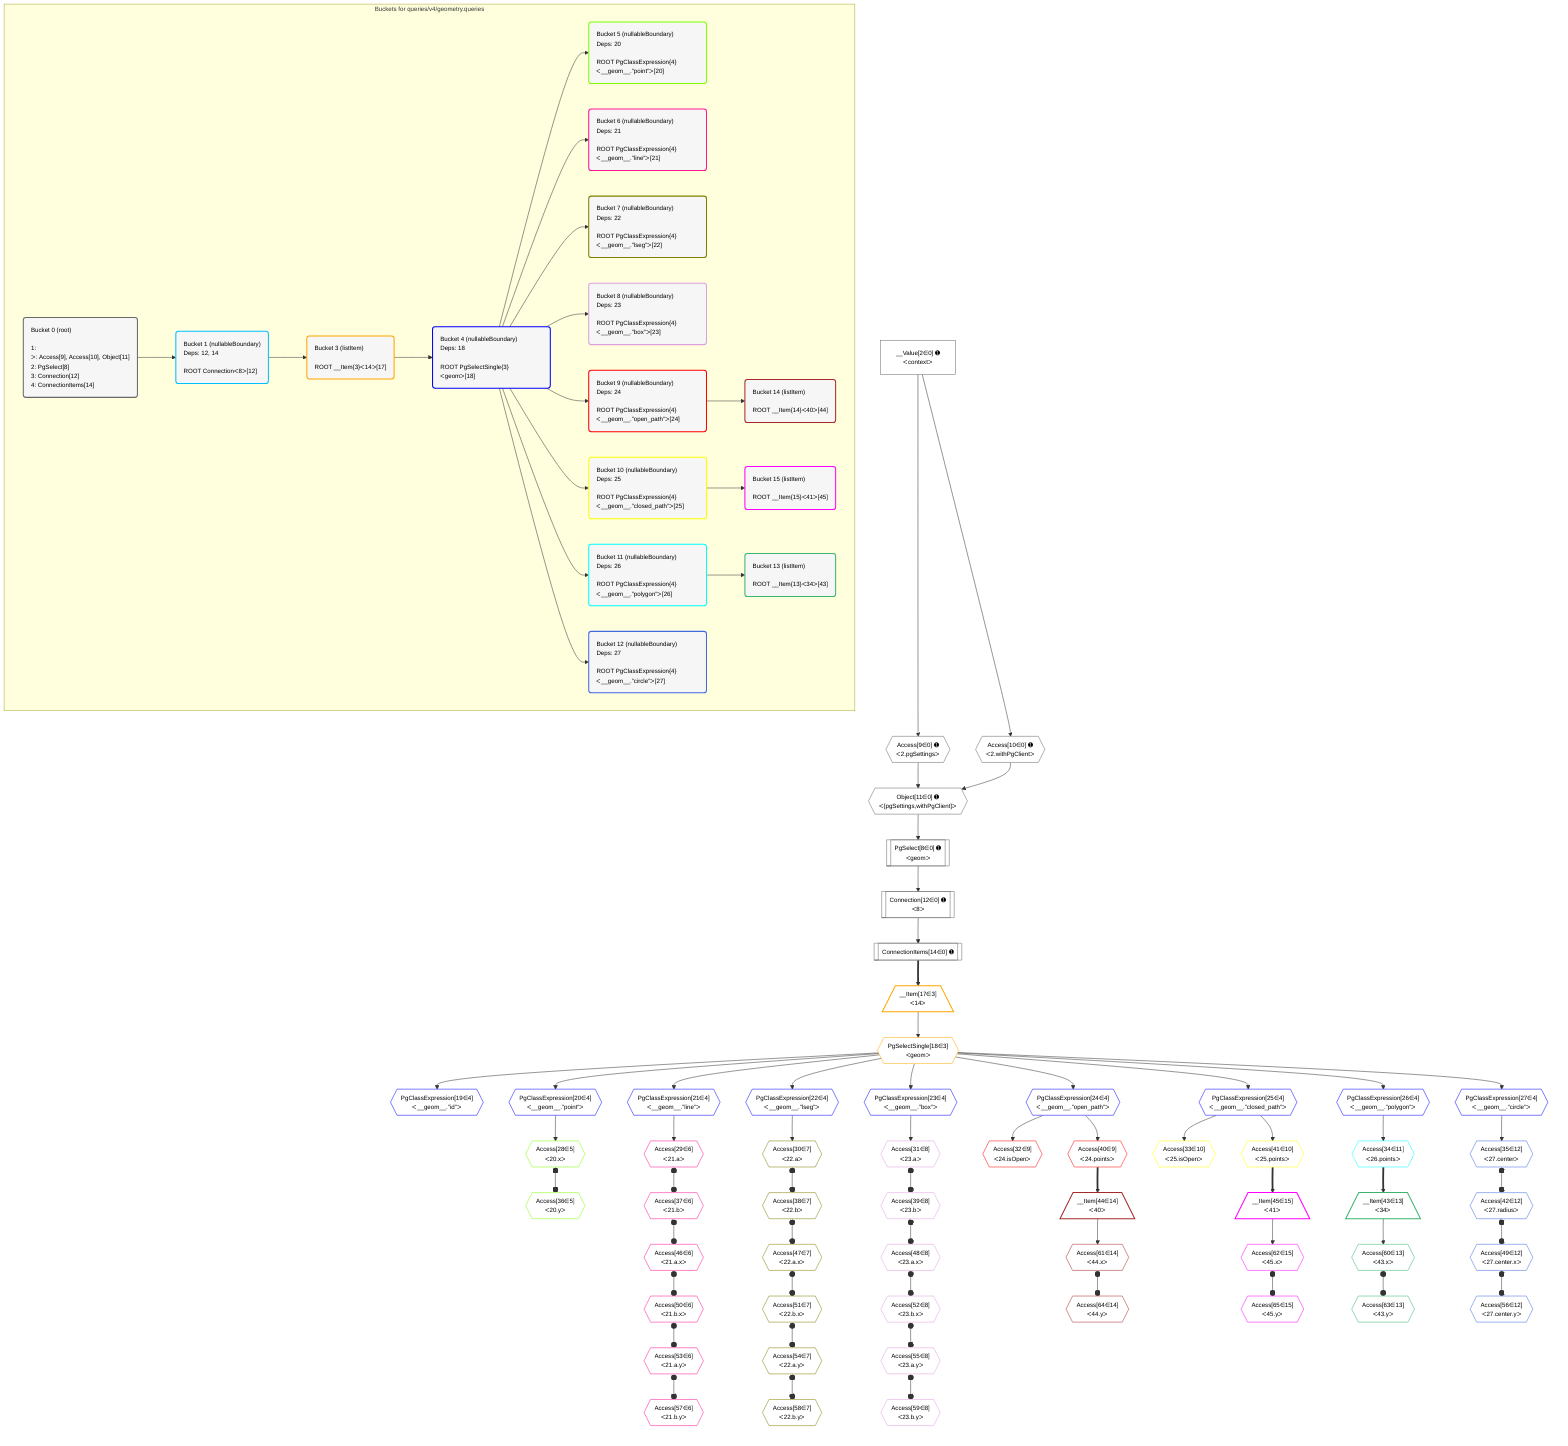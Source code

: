 %%{init: {'themeVariables': { 'fontSize': '12px'}}}%%
graph TD
    classDef path fill:#eee,stroke:#000,color:#000
    classDef plan fill:#fff,stroke-width:1px,color:#000
    classDef itemplan fill:#fff,stroke-width:2px,color:#000
    classDef unbatchedplan fill:#dff,stroke-width:1px,color:#000
    classDef sideeffectplan fill:#fcc,stroke-width:2px,color:#000
    classDef bucket fill:#f6f6f6,color:#000,stroke-width:2px,text-align:left

    subgraph "Buckets for queries/v4/geometry.queries"
    Bucket0("Bucket 0 (root)<br /><br />1: <br />ᐳ: Access[9], Access[10], Object[11]<br />2: PgSelect[8]<br />3: Connection[12]<br />4: ConnectionItems[14]"):::bucket
    Bucket1("Bucket 1 (nullableBoundary)<br />Deps: 12, 14<br /><br />ROOT Connectionᐸ8ᐳ[12]"):::bucket
    Bucket3("Bucket 3 (listItem)<br /><br />ROOT __Item{3}ᐸ14ᐳ[17]"):::bucket
    Bucket4("Bucket 4 (nullableBoundary)<br />Deps: 18<br /><br />ROOT PgSelectSingle{3}ᐸgeomᐳ[18]"):::bucket
    Bucket5("Bucket 5 (nullableBoundary)<br />Deps: 20<br /><br />ROOT PgClassExpression{4}ᐸ__geom__.”point”ᐳ[20]"):::bucket
    Bucket6("Bucket 6 (nullableBoundary)<br />Deps: 21<br /><br />ROOT PgClassExpression{4}ᐸ__geom__.”line”ᐳ[21]"):::bucket
    Bucket7("Bucket 7 (nullableBoundary)<br />Deps: 22<br /><br />ROOT PgClassExpression{4}ᐸ__geom__.”lseg”ᐳ[22]"):::bucket
    Bucket8("Bucket 8 (nullableBoundary)<br />Deps: 23<br /><br />ROOT PgClassExpression{4}ᐸ__geom__.”box”ᐳ[23]"):::bucket
    Bucket9("Bucket 9 (nullableBoundary)<br />Deps: 24<br /><br />ROOT PgClassExpression{4}ᐸ__geom__.”open_path”ᐳ[24]"):::bucket
    Bucket10("Bucket 10 (nullableBoundary)<br />Deps: 25<br /><br />ROOT PgClassExpression{4}ᐸ__geom__.”closed_path”ᐳ[25]"):::bucket
    Bucket11("Bucket 11 (nullableBoundary)<br />Deps: 26<br /><br />ROOT PgClassExpression{4}ᐸ__geom__.”polygon”ᐳ[26]"):::bucket
    Bucket12("Bucket 12 (nullableBoundary)<br />Deps: 27<br /><br />ROOT PgClassExpression{4}ᐸ__geom__.”circle”ᐳ[27]"):::bucket
    Bucket13("Bucket 13 (listItem)<br /><br />ROOT __Item{13}ᐸ34ᐳ[43]"):::bucket
    Bucket14("Bucket 14 (listItem)<br /><br />ROOT __Item{14}ᐸ40ᐳ[44]"):::bucket
    Bucket15("Bucket 15 (listItem)<br /><br />ROOT __Item{15}ᐸ41ᐳ[45]"):::bucket
    end
    Bucket0 --> Bucket1
    Bucket1 --> Bucket3
    Bucket3 --> Bucket4
    Bucket4 --> Bucket5 & Bucket6 & Bucket7 & Bucket8 & Bucket9 & Bucket10 & Bucket11 & Bucket12
    Bucket9 --> Bucket14
    Bucket10 --> Bucket15
    Bucket11 --> Bucket13

    %% plan dependencies
    Object11{{"Object[11∈0] ➊<br />ᐸ{pgSettings,withPgClient}ᐳ"}}:::plan
    Access9{{"Access[9∈0] ➊<br />ᐸ2.pgSettingsᐳ"}}:::plan
    Access10{{"Access[10∈0] ➊<br />ᐸ2.withPgClientᐳ"}}:::plan
    Access9 & Access10 --> Object11
    PgSelect8[["PgSelect[8∈0] ➊<br />ᐸgeomᐳ"]]:::plan
    Object11 --> PgSelect8
    __Value2["__Value[2∈0] ➊<br />ᐸcontextᐳ"]:::plan
    __Value2 --> Access9
    __Value2 --> Access10
    Connection12[["Connection[12∈0] ➊<br />ᐸ8ᐳ"]]:::plan
    PgSelect8 --> Connection12
    ConnectionItems14[["ConnectionItems[14∈0] ➊"]]:::plan
    Connection12 --> ConnectionItems14
    __Item17[/"__Item[17∈3]<br />ᐸ14ᐳ"\]:::itemplan
    ConnectionItems14 ==> __Item17
    PgSelectSingle18{{"PgSelectSingle[18∈3]<br />ᐸgeomᐳ"}}:::plan
    __Item17 --> PgSelectSingle18
    PgClassExpression19{{"PgClassExpression[19∈4]<br />ᐸ__geom__.”id”ᐳ"}}:::plan
    PgSelectSingle18 --> PgClassExpression19
    PgClassExpression20{{"PgClassExpression[20∈4]<br />ᐸ__geom__.”point”ᐳ"}}:::plan
    PgSelectSingle18 --> PgClassExpression20
    PgClassExpression21{{"PgClassExpression[21∈4]<br />ᐸ__geom__.”line”ᐳ"}}:::plan
    PgSelectSingle18 --> PgClassExpression21
    PgClassExpression22{{"PgClassExpression[22∈4]<br />ᐸ__geom__.”lseg”ᐳ"}}:::plan
    PgSelectSingle18 --> PgClassExpression22
    PgClassExpression23{{"PgClassExpression[23∈4]<br />ᐸ__geom__.”box”ᐳ"}}:::plan
    PgSelectSingle18 --> PgClassExpression23
    PgClassExpression24{{"PgClassExpression[24∈4]<br />ᐸ__geom__.”open_path”ᐳ"}}:::plan
    PgSelectSingle18 --> PgClassExpression24
    PgClassExpression25{{"PgClassExpression[25∈4]<br />ᐸ__geom__.”closed_path”ᐳ"}}:::plan
    PgSelectSingle18 --> PgClassExpression25
    PgClassExpression26{{"PgClassExpression[26∈4]<br />ᐸ__geom__.”polygon”ᐳ"}}:::plan
    PgSelectSingle18 --> PgClassExpression26
    PgClassExpression27{{"PgClassExpression[27∈4]<br />ᐸ__geom__.”circle”ᐳ"}}:::plan
    PgSelectSingle18 --> PgClassExpression27
    Access28{{"Access[28∈5]<br />ᐸ20.xᐳ"}}:::plan
    PgClassExpression20 --> Access28
    Access36{{"Access[36∈5]<br />ᐸ20.yᐳ"}}:::plan
    Access28 o--o Access36
    Access29{{"Access[29∈6]<br />ᐸ21.aᐳ"}}:::plan
    PgClassExpression21 --> Access29
    Access37{{"Access[37∈6]<br />ᐸ21.bᐳ"}}:::plan
    Access29 o--o Access37
    Access46{{"Access[46∈6]<br />ᐸ21.a.xᐳ"}}:::plan
    Access37 o--o Access46
    Access50{{"Access[50∈6]<br />ᐸ21.b.xᐳ"}}:::plan
    Access46 o--o Access50
    Access53{{"Access[53∈6]<br />ᐸ21.a.yᐳ"}}:::plan
    Access50 o--o Access53
    Access57{{"Access[57∈6]<br />ᐸ21.b.yᐳ"}}:::plan
    Access53 o--o Access57
    Access30{{"Access[30∈7]<br />ᐸ22.aᐳ"}}:::plan
    PgClassExpression22 --> Access30
    Access38{{"Access[38∈7]<br />ᐸ22.bᐳ"}}:::plan
    Access30 o--o Access38
    Access47{{"Access[47∈7]<br />ᐸ22.a.xᐳ"}}:::plan
    Access38 o--o Access47
    Access51{{"Access[51∈7]<br />ᐸ22.b.xᐳ"}}:::plan
    Access47 o--o Access51
    Access54{{"Access[54∈7]<br />ᐸ22.a.yᐳ"}}:::plan
    Access51 o--o Access54
    Access58{{"Access[58∈7]<br />ᐸ22.b.yᐳ"}}:::plan
    Access54 o--o Access58
    Access31{{"Access[31∈8]<br />ᐸ23.aᐳ"}}:::plan
    PgClassExpression23 --> Access31
    Access39{{"Access[39∈8]<br />ᐸ23.bᐳ"}}:::plan
    Access31 o--o Access39
    Access48{{"Access[48∈8]<br />ᐸ23.a.xᐳ"}}:::plan
    Access39 o--o Access48
    Access52{{"Access[52∈8]<br />ᐸ23.b.xᐳ"}}:::plan
    Access48 o--o Access52
    Access55{{"Access[55∈8]<br />ᐸ23.a.yᐳ"}}:::plan
    Access52 o--o Access55
    Access59{{"Access[59∈8]<br />ᐸ23.b.yᐳ"}}:::plan
    Access55 o--o Access59
    Access32{{"Access[32∈9]<br />ᐸ24.isOpenᐳ"}}:::plan
    PgClassExpression24 --> Access32
    Access40{{"Access[40∈9]<br />ᐸ24.pointsᐳ"}}:::plan
    PgClassExpression24 --> Access40
    Access33{{"Access[33∈10]<br />ᐸ25.isOpenᐳ"}}:::plan
    PgClassExpression25 --> Access33
    Access41{{"Access[41∈10]<br />ᐸ25.pointsᐳ"}}:::plan
    PgClassExpression25 --> Access41
    Access34{{"Access[34∈11]<br />ᐸ26.pointsᐳ"}}:::plan
    PgClassExpression26 --> Access34
    Access35{{"Access[35∈12]<br />ᐸ27.centerᐳ"}}:::plan
    PgClassExpression27 --> Access35
    Access42{{"Access[42∈12]<br />ᐸ27.radiusᐳ"}}:::plan
    Access35 o--o Access42
    Access49{{"Access[49∈12]<br />ᐸ27.center.xᐳ"}}:::plan
    Access42 o--o Access49
    Access56{{"Access[56∈12]<br />ᐸ27.center.yᐳ"}}:::plan
    Access49 o--o Access56
    __Item43[/"__Item[43∈13]<br />ᐸ34ᐳ"\]:::itemplan
    Access34 ==> __Item43
    Access60{{"Access[60∈13]<br />ᐸ43.xᐳ"}}:::plan
    __Item43 --> Access60
    Access63{{"Access[63∈13]<br />ᐸ43.yᐳ"}}:::plan
    Access60 o--o Access63
    __Item44[/"__Item[44∈14]<br />ᐸ40ᐳ"\]:::itemplan
    Access40 ==> __Item44
    Access61{{"Access[61∈14]<br />ᐸ44.xᐳ"}}:::plan
    __Item44 --> Access61
    Access64{{"Access[64∈14]<br />ᐸ44.yᐳ"}}:::plan
    Access61 o--o Access64
    __Item45[/"__Item[45∈15]<br />ᐸ41ᐳ"\]:::itemplan
    Access41 ==> __Item45
    Access62{{"Access[62∈15]<br />ᐸ45.xᐳ"}}:::plan
    __Item45 --> Access62
    Access65{{"Access[65∈15]<br />ᐸ45.yᐳ"}}:::plan
    Access62 o--o Access65

    %% define steps
    classDef bucket0 stroke:#696969
    class Bucket0,__Value2,PgSelect8,Access9,Access10,Object11,Connection12,ConnectionItems14 bucket0
    classDef bucket1 stroke:#00bfff
    class Bucket1 bucket1
    classDef bucket3 stroke:#ffa500
    class Bucket3,__Item17,PgSelectSingle18 bucket3
    classDef bucket4 stroke:#0000ff
    class Bucket4,PgClassExpression19,PgClassExpression20,PgClassExpression21,PgClassExpression22,PgClassExpression23,PgClassExpression24,PgClassExpression25,PgClassExpression26,PgClassExpression27 bucket4
    classDef bucket5 stroke:#7fff00
    class Bucket5,Access28,Access36 bucket5
    classDef bucket6 stroke:#ff1493
    class Bucket6,Access29,Access37,Access46,Access50,Access53,Access57 bucket6
    classDef bucket7 stroke:#808000
    class Bucket7,Access30,Access38,Access47,Access51,Access54,Access58 bucket7
    classDef bucket8 stroke:#dda0dd
    class Bucket8,Access31,Access39,Access48,Access52,Access55,Access59 bucket8
    classDef bucket9 stroke:#ff0000
    class Bucket9,Access32,Access40 bucket9
    classDef bucket10 stroke:#ffff00
    class Bucket10,Access33,Access41 bucket10
    classDef bucket11 stroke:#00ffff
    class Bucket11,Access34 bucket11
    classDef bucket12 stroke:#4169e1
    class Bucket12,Access35,Access42,Access49,Access56 bucket12
    classDef bucket13 stroke:#3cb371
    class Bucket13,__Item43,Access60,Access63 bucket13
    classDef bucket14 stroke:#a52a2a
    class Bucket14,__Item44,Access61,Access64 bucket14
    classDef bucket15 stroke:#ff00ff
    class Bucket15,__Item45,Access62,Access65 bucket15